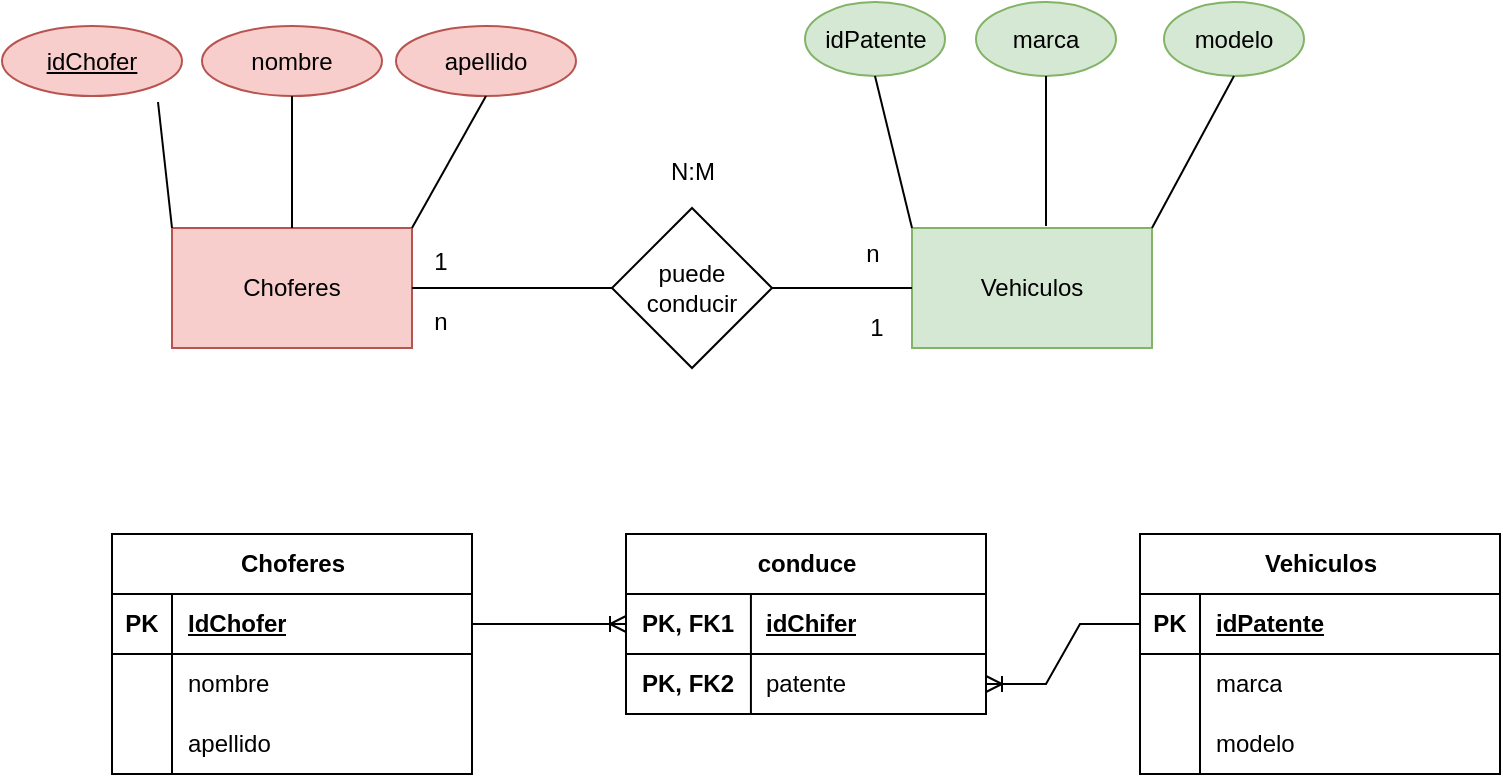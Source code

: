 <mxfile version="24.7.7">
  <diagram name="Página-1" id="TBBgEe3Ka3k2Y2qMjduV">
    <mxGraphModel dx="1113" dy="1130" grid="0" gridSize="10" guides="1" tooltips="1" connect="1" arrows="1" fold="1" page="0" pageScale="1" pageWidth="827" pageHeight="1169" math="0" shadow="0">
      <root>
        <mxCell id="0" />
        <mxCell id="1" parent="0" />
        <mxCell id="YMho0JJOw_7N-HE18doq-2" value="Choferes" style="rounded=0;whiteSpace=wrap;html=1;fillColor=#f8cecc;strokeColor=#b85450;" parent="1" vertex="1">
          <mxGeometry x="-17" y="85" width="120" height="60" as="geometry" />
        </mxCell>
        <mxCell id="YMho0JJOw_7N-HE18doq-5" value="Vehiculos" style="rounded=0;whiteSpace=wrap;html=1;fillColor=#d5e8d4;strokeColor=#82b366;" parent="1" vertex="1">
          <mxGeometry x="353" y="85" width="120" height="60" as="geometry" />
        </mxCell>
        <mxCell id="YMho0JJOw_7N-HE18doq-6" value="&lt;u&gt;idChofer&lt;/u&gt;" style="ellipse;whiteSpace=wrap;html=1;fillColor=#f8cecc;strokeColor=#b85450;" parent="1" vertex="1">
          <mxGeometry x="-102" y="-16" width="90" height="35" as="geometry" />
        </mxCell>
        <mxCell id="YMho0JJOw_7N-HE18doq-7" value="nombre" style="ellipse;whiteSpace=wrap;html=1;fillColor=#f8cecc;strokeColor=#b85450;" parent="1" vertex="1">
          <mxGeometry x="-2" y="-16" width="90" height="35" as="geometry" />
        </mxCell>
        <mxCell id="YMho0JJOw_7N-HE18doq-9" value="apellido" style="ellipse;whiteSpace=wrap;html=1;fillColor=#f8cecc;strokeColor=#b85450;" parent="1" vertex="1">
          <mxGeometry x="95" y="-16" width="90" height="35" as="geometry" />
        </mxCell>
        <mxCell id="YMho0JJOw_7N-HE18doq-13" value="" style="endArrow=none;html=1;rounded=0;entryX=0;entryY=0;entryDx=0;entryDy=0;" parent="1" target="YMho0JJOw_7N-HE18doq-2" edge="1">
          <mxGeometry width="50" height="50" relative="1" as="geometry">
            <mxPoint x="-24" y="22" as="sourcePoint" />
            <mxPoint x="44" y="85" as="targetPoint" />
          </mxGeometry>
        </mxCell>
        <mxCell id="YMho0JJOw_7N-HE18doq-16" value="" style="endArrow=none;html=1;rounded=0;exitX=0.5;exitY=1;exitDx=0;exitDy=0;entryX=0.5;entryY=0;entryDx=0;entryDy=0;" parent="1" source="YMho0JJOw_7N-HE18doq-7" target="YMho0JJOw_7N-HE18doq-2" edge="1">
          <mxGeometry width="50" height="50" relative="1" as="geometry">
            <mxPoint x="-14" y="32" as="sourcePoint" />
            <mxPoint x="54" y="95" as="targetPoint" />
          </mxGeometry>
        </mxCell>
        <mxCell id="YMho0JJOw_7N-HE18doq-18" value="" style="endArrow=none;html=1;rounded=0;entryX=1;entryY=0;entryDx=0;entryDy=0;exitX=0.5;exitY=1;exitDx=0;exitDy=0;" parent="1" source="YMho0JJOw_7N-HE18doq-9" target="YMho0JJOw_7N-HE18doq-2" edge="1">
          <mxGeometry width="50" height="50" relative="1" as="geometry">
            <mxPoint x="94" y="29" as="sourcePoint" />
            <mxPoint x="53" y="95" as="targetPoint" />
          </mxGeometry>
        </mxCell>
        <mxCell id="YMho0JJOw_7N-HE18doq-20" value="idPatente" style="ellipse;whiteSpace=wrap;html=1;fillColor=#d5e8d4;strokeColor=#82b366;" parent="1" vertex="1">
          <mxGeometry x="299.5" y="-28" width="70" height="37" as="geometry" />
        </mxCell>
        <mxCell id="YMho0JJOw_7N-HE18doq-25" value="" style="endArrow=none;html=1;rounded=0;entryX=0.5;entryY=1;entryDx=0;entryDy=0;exitX=0;exitY=0;exitDx=0;exitDy=0;" parent="1" source="YMho0JJOw_7N-HE18doq-5" target="YMho0JJOw_7N-HE18doq-20" edge="1">
          <mxGeometry width="50" height="50" relative="1" as="geometry">
            <mxPoint x="415" y="81" as="sourcePoint" />
            <mxPoint x="225" y="69" as="targetPoint" />
          </mxGeometry>
        </mxCell>
        <mxCell id="YMho0JJOw_7N-HE18doq-27" value="marca" style="ellipse;whiteSpace=wrap;html=1;fillColor=#d5e8d4;strokeColor=#82b366;" parent="1" vertex="1">
          <mxGeometry x="385" y="-28" width="70" height="37" as="geometry" />
        </mxCell>
        <mxCell id="YMho0JJOw_7N-HE18doq-28" value="modelo" style="ellipse;whiteSpace=wrap;html=1;fillColor=#d5e8d4;strokeColor=#82b366;" parent="1" vertex="1">
          <mxGeometry x="479" y="-28" width="70" height="37" as="geometry" />
        </mxCell>
        <mxCell id="YMho0JJOw_7N-HE18doq-31" value="" style="endArrow=none;html=1;rounded=0;entryX=0.5;entryY=1;entryDx=0;entryDy=0;" parent="1" target="YMho0JJOw_7N-HE18doq-27" edge="1">
          <mxGeometry width="50" height="50" relative="1" as="geometry">
            <mxPoint x="420" y="84" as="sourcePoint" />
            <mxPoint x="362" y="19" as="targetPoint" />
          </mxGeometry>
        </mxCell>
        <mxCell id="YMho0JJOw_7N-HE18doq-32" value="" style="endArrow=none;html=1;rounded=0;entryX=0.5;entryY=1;entryDx=0;entryDy=0;exitX=1;exitY=0;exitDx=0;exitDy=0;" parent="1" source="YMho0JJOw_7N-HE18doq-5" target="YMho0JJOw_7N-HE18doq-28" edge="1">
          <mxGeometry width="50" height="50" relative="1" as="geometry">
            <mxPoint x="435" y="101" as="sourcePoint" />
            <mxPoint x="444" y="19" as="targetPoint" />
          </mxGeometry>
        </mxCell>
        <mxCell id="YMho0JJOw_7N-HE18doq-35" value="puede&lt;div&gt;conducir&lt;/div&gt;" style="rhombus;whiteSpace=wrap;html=1;" parent="1" vertex="1">
          <mxGeometry x="203" y="75" width="80" height="80" as="geometry" />
        </mxCell>
        <mxCell id="YMho0JJOw_7N-HE18doq-36" value="" style="endArrow=none;html=1;rounded=0;entryX=0;entryY=0.5;entryDx=0;entryDy=0;exitX=1;exitY=0.5;exitDx=0;exitDy=0;" parent="1" source="YMho0JJOw_7N-HE18doq-35" target="YMho0JJOw_7N-HE18doq-5" edge="1">
          <mxGeometry width="50" height="50" relative="1" as="geometry">
            <mxPoint x="217" y="131" as="sourcePoint" />
            <mxPoint x="267" y="81" as="targetPoint" />
          </mxGeometry>
        </mxCell>
        <mxCell id="YMho0JJOw_7N-HE18doq-37" value="" style="endArrow=none;html=1;rounded=0;entryX=0;entryY=0.5;entryDx=0;entryDy=0;exitX=1;exitY=0.5;exitDx=0;exitDy=0;" parent="1" source="YMho0JJOw_7N-HE18doq-2" target="YMho0JJOw_7N-HE18doq-35" edge="1">
          <mxGeometry width="50" height="50" relative="1" as="geometry">
            <mxPoint x="217" y="131" as="sourcePoint" />
            <mxPoint x="267" y="81" as="targetPoint" />
          </mxGeometry>
        </mxCell>
        <mxCell id="YMho0JJOw_7N-HE18doq-39" value="1" style="text;html=1;align=center;verticalAlign=middle;resizable=0;points=[];autosize=1;strokeColor=none;fillColor=none;" parent="1" vertex="1">
          <mxGeometry x="104" y="89" width="25" height="26" as="geometry" />
        </mxCell>
        <mxCell id="YMho0JJOw_7N-HE18doq-40" value="n" style="text;html=1;align=center;verticalAlign=middle;resizable=0;points=[];autosize=1;strokeColor=none;fillColor=none;" parent="1" vertex="1">
          <mxGeometry x="320" y="85" width="25" height="26" as="geometry" />
        </mxCell>
        <mxCell id="YMho0JJOw_7N-HE18doq-42" value="1" style="text;html=1;align=center;verticalAlign=middle;resizable=0;points=[];autosize=1;strokeColor=none;fillColor=none;" parent="1" vertex="1">
          <mxGeometry x="322" y="122" width="25" height="26" as="geometry" />
        </mxCell>
        <mxCell id="YMho0JJOw_7N-HE18doq-43" value="n" style="text;html=1;align=center;verticalAlign=middle;resizable=0;points=[];autosize=1;strokeColor=none;fillColor=none;" parent="1" vertex="1">
          <mxGeometry x="104" y="119" width="25" height="26" as="geometry" />
        </mxCell>
        <mxCell id="YMho0JJOw_7N-HE18doq-45" value="N:M" style="text;html=1;align=center;verticalAlign=middle;resizable=0;points=[];autosize=1;strokeColor=none;fillColor=none;" parent="1" vertex="1">
          <mxGeometry x="223" y="44" width="40" height="26" as="geometry" />
        </mxCell>
        <mxCell id="h-eQrX3LrTF7_GnmqpVX-28" value="Choferes" style="shape=table;startSize=30;container=1;collapsible=1;childLayout=tableLayout;fixedRows=1;rowLines=0;fontStyle=1;align=center;resizeLast=1;html=1;" vertex="1" parent="1">
          <mxGeometry x="-47" y="238" width="180" height="120" as="geometry" />
        </mxCell>
        <mxCell id="h-eQrX3LrTF7_GnmqpVX-29" value="" style="shape=tableRow;horizontal=0;startSize=0;swimlaneHead=0;swimlaneBody=0;fillColor=none;collapsible=0;dropTarget=0;points=[[0,0.5],[1,0.5]];portConstraint=eastwest;top=0;left=0;right=0;bottom=1;" vertex="1" parent="h-eQrX3LrTF7_GnmqpVX-28">
          <mxGeometry y="30" width="180" height="30" as="geometry" />
        </mxCell>
        <mxCell id="h-eQrX3LrTF7_GnmqpVX-30" value="PK" style="shape=partialRectangle;connectable=0;fillColor=none;top=0;left=0;bottom=0;right=0;fontStyle=1;overflow=hidden;whiteSpace=wrap;html=1;" vertex="1" parent="h-eQrX3LrTF7_GnmqpVX-29">
          <mxGeometry width="30" height="30" as="geometry">
            <mxRectangle width="30" height="30" as="alternateBounds" />
          </mxGeometry>
        </mxCell>
        <mxCell id="h-eQrX3LrTF7_GnmqpVX-31" value="IdChofer" style="shape=partialRectangle;connectable=0;fillColor=none;top=0;left=0;bottom=0;right=0;align=left;spacingLeft=6;fontStyle=5;overflow=hidden;whiteSpace=wrap;html=1;" vertex="1" parent="h-eQrX3LrTF7_GnmqpVX-29">
          <mxGeometry x="30" width="150" height="30" as="geometry">
            <mxRectangle width="150" height="30" as="alternateBounds" />
          </mxGeometry>
        </mxCell>
        <mxCell id="h-eQrX3LrTF7_GnmqpVX-32" value="" style="shape=tableRow;horizontal=0;startSize=0;swimlaneHead=0;swimlaneBody=0;fillColor=none;collapsible=0;dropTarget=0;points=[[0,0.5],[1,0.5]];portConstraint=eastwest;top=0;left=0;right=0;bottom=0;" vertex="1" parent="h-eQrX3LrTF7_GnmqpVX-28">
          <mxGeometry y="60" width="180" height="30" as="geometry" />
        </mxCell>
        <mxCell id="h-eQrX3LrTF7_GnmqpVX-33" value="" style="shape=partialRectangle;connectable=0;fillColor=none;top=0;left=0;bottom=0;right=0;editable=1;overflow=hidden;whiteSpace=wrap;html=1;" vertex="1" parent="h-eQrX3LrTF7_GnmqpVX-32">
          <mxGeometry width="30" height="30" as="geometry">
            <mxRectangle width="30" height="30" as="alternateBounds" />
          </mxGeometry>
        </mxCell>
        <mxCell id="h-eQrX3LrTF7_GnmqpVX-34" value="nombre&lt;span style=&quot;white-space: pre;&quot;&gt;&#x9;&lt;/span&gt;" style="shape=partialRectangle;connectable=0;fillColor=none;top=0;left=0;bottom=0;right=0;align=left;spacingLeft=6;overflow=hidden;whiteSpace=wrap;html=1;" vertex="1" parent="h-eQrX3LrTF7_GnmqpVX-32">
          <mxGeometry x="30" width="150" height="30" as="geometry">
            <mxRectangle width="150" height="30" as="alternateBounds" />
          </mxGeometry>
        </mxCell>
        <mxCell id="h-eQrX3LrTF7_GnmqpVX-35" value="" style="shape=tableRow;horizontal=0;startSize=0;swimlaneHead=0;swimlaneBody=0;fillColor=none;collapsible=0;dropTarget=0;points=[[0,0.5],[1,0.5]];portConstraint=eastwest;top=0;left=0;right=0;bottom=0;" vertex="1" parent="h-eQrX3LrTF7_GnmqpVX-28">
          <mxGeometry y="90" width="180" height="30" as="geometry" />
        </mxCell>
        <mxCell id="h-eQrX3LrTF7_GnmqpVX-36" value="" style="shape=partialRectangle;connectable=0;fillColor=none;top=0;left=0;bottom=0;right=0;editable=1;overflow=hidden;whiteSpace=wrap;html=1;" vertex="1" parent="h-eQrX3LrTF7_GnmqpVX-35">
          <mxGeometry width="30" height="30" as="geometry">
            <mxRectangle width="30" height="30" as="alternateBounds" />
          </mxGeometry>
        </mxCell>
        <mxCell id="h-eQrX3LrTF7_GnmqpVX-37" value="apellido" style="shape=partialRectangle;connectable=0;fillColor=none;top=0;left=0;bottom=0;right=0;align=left;spacingLeft=6;overflow=hidden;whiteSpace=wrap;html=1;" vertex="1" parent="h-eQrX3LrTF7_GnmqpVX-35">
          <mxGeometry x="30" width="150" height="30" as="geometry">
            <mxRectangle width="150" height="30" as="alternateBounds" />
          </mxGeometry>
        </mxCell>
        <mxCell id="h-eQrX3LrTF7_GnmqpVX-41" value="conduce" style="shape=table;startSize=30;container=1;collapsible=1;childLayout=tableLayout;fixedRows=1;rowLines=0;fontStyle=1;align=center;resizeLast=1;html=1;" vertex="1" parent="1">
          <mxGeometry x="210" y="238" width="180" height="90" as="geometry" />
        </mxCell>
        <mxCell id="h-eQrX3LrTF7_GnmqpVX-42" value="" style="shape=tableRow;horizontal=0;startSize=0;swimlaneHead=0;swimlaneBody=0;fillColor=none;collapsible=0;dropTarget=0;points=[[0,0.5],[1,0.5]];portConstraint=eastwest;top=0;left=0;right=0;bottom=1;" vertex="1" parent="h-eQrX3LrTF7_GnmqpVX-41">
          <mxGeometry y="30" width="180" height="30" as="geometry" />
        </mxCell>
        <mxCell id="h-eQrX3LrTF7_GnmqpVX-43" value="PK, FK1" style="shape=partialRectangle;connectable=0;fillColor=none;top=0;left=0;bottom=0;right=0;fontStyle=1;overflow=hidden;whiteSpace=wrap;html=1;" vertex="1" parent="h-eQrX3LrTF7_GnmqpVX-42">
          <mxGeometry width="62.458" height="30" as="geometry">
            <mxRectangle width="62.458" height="30" as="alternateBounds" />
          </mxGeometry>
        </mxCell>
        <mxCell id="h-eQrX3LrTF7_GnmqpVX-44" value="idChifer" style="shape=partialRectangle;connectable=0;fillColor=none;top=0;left=0;bottom=0;right=0;align=left;spacingLeft=6;fontStyle=5;overflow=hidden;whiteSpace=wrap;html=1;" vertex="1" parent="h-eQrX3LrTF7_GnmqpVX-42">
          <mxGeometry x="62.458" width="117.542" height="30" as="geometry">
            <mxRectangle width="117.542" height="30" as="alternateBounds" />
          </mxGeometry>
        </mxCell>
        <mxCell id="h-eQrX3LrTF7_GnmqpVX-45" value="" style="shape=tableRow;horizontal=0;startSize=0;swimlaneHead=0;swimlaneBody=0;fillColor=none;collapsible=0;dropTarget=0;points=[[0,0.5],[1,0.5]];portConstraint=eastwest;top=0;left=0;right=0;bottom=0;" vertex="1" parent="h-eQrX3LrTF7_GnmqpVX-41">
          <mxGeometry y="60" width="180" height="30" as="geometry" />
        </mxCell>
        <mxCell id="h-eQrX3LrTF7_GnmqpVX-46" value="&lt;b&gt;PK, FK2&lt;/b&gt;" style="shape=partialRectangle;connectable=0;fillColor=none;top=0;left=0;bottom=0;right=0;editable=1;overflow=hidden;whiteSpace=wrap;html=1;" vertex="1" parent="h-eQrX3LrTF7_GnmqpVX-45">
          <mxGeometry width="62.458" height="30" as="geometry">
            <mxRectangle width="62.458" height="30" as="alternateBounds" />
          </mxGeometry>
        </mxCell>
        <mxCell id="h-eQrX3LrTF7_GnmqpVX-47" value="patente" style="shape=partialRectangle;connectable=0;fillColor=none;top=0;left=0;bottom=0;right=0;align=left;spacingLeft=6;overflow=hidden;whiteSpace=wrap;html=1;" vertex="1" parent="h-eQrX3LrTF7_GnmqpVX-45">
          <mxGeometry x="62.458" width="117.542" height="30" as="geometry">
            <mxRectangle width="117.542" height="30" as="alternateBounds" />
          </mxGeometry>
        </mxCell>
        <mxCell id="h-eQrX3LrTF7_GnmqpVX-52" value="Vehiculos" style="shape=table;startSize=30;container=1;collapsible=1;childLayout=tableLayout;fixedRows=1;rowLines=0;fontStyle=1;align=center;resizeLast=1;html=1;" vertex="1" parent="1">
          <mxGeometry x="467" y="238" width="180" height="120" as="geometry" />
        </mxCell>
        <mxCell id="h-eQrX3LrTF7_GnmqpVX-53" value="" style="shape=tableRow;horizontal=0;startSize=0;swimlaneHead=0;swimlaneBody=0;fillColor=none;collapsible=0;dropTarget=0;points=[[0,0.5],[1,0.5]];portConstraint=eastwest;top=0;left=0;right=0;bottom=1;" vertex="1" parent="h-eQrX3LrTF7_GnmqpVX-52">
          <mxGeometry y="30" width="180" height="30" as="geometry" />
        </mxCell>
        <mxCell id="h-eQrX3LrTF7_GnmqpVX-54" value="PK" style="shape=partialRectangle;connectable=0;fillColor=none;top=0;left=0;bottom=0;right=0;fontStyle=1;overflow=hidden;whiteSpace=wrap;html=1;" vertex="1" parent="h-eQrX3LrTF7_GnmqpVX-53">
          <mxGeometry width="30" height="30" as="geometry">
            <mxRectangle width="30" height="30" as="alternateBounds" />
          </mxGeometry>
        </mxCell>
        <mxCell id="h-eQrX3LrTF7_GnmqpVX-55" value="idPatente" style="shape=partialRectangle;connectable=0;fillColor=none;top=0;left=0;bottom=0;right=0;align=left;spacingLeft=6;fontStyle=5;overflow=hidden;whiteSpace=wrap;html=1;" vertex="1" parent="h-eQrX3LrTF7_GnmqpVX-53">
          <mxGeometry x="30" width="150" height="30" as="geometry">
            <mxRectangle width="150" height="30" as="alternateBounds" />
          </mxGeometry>
        </mxCell>
        <mxCell id="h-eQrX3LrTF7_GnmqpVX-56" value="" style="shape=tableRow;horizontal=0;startSize=0;swimlaneHead=0;swimlaneBody=0;fillColor=none;collapsible=0;dropTarget=0;points=[[0,0.5],[1,0.5]];portConstraint=eastwest;top=0;left=0;right=0;bottom=0;" vertex="1" parent="h-eQrX3LrTF7_GnmqpVX-52">
          <mxGeometry y="60" width="180" height="30" as="geometry" />
        </mxCell>
        <mxCell id="h-eQrX3LrTF7_GnmqpVX-57" value="" style="shape=partialRectangle;connectable=0;fillColor=none;top=0;left=0;bottom=0;right=0;editable=1;overflow=hidden;whiteSpace=wrap;html=1;" vertex="1" parent="h-eQrX3LrTF7_GnmqpVX-56">
          <mxGeometry width="30" height="30" as="geometry">
            <mxRectangle width="30" height="30" as="alternateBounds" />
          </mxGeometry>
        </mxCell>
        <mxCell id="h-eQrX3LrTF7_GnmqpVX-58" value="marca" style="shape=partialRectangle;connectable=0;fillColor=none;top=0;left=0;bottom=0;right=0;align=left;spacingLeft=6;overflow=hidden;whiteSpace=wrap;html=1;" vertex="1" parent="h-eQrX3LrTF7_GnmqpVX-56">
          <mxGeometry x="30" width="150" height="30" as="geometry">
            <mxRectangle width="150" height="30" as="alternateBounds" />
          </mxGeometry>
        </mxCell>
        <mxCell id="h-eQrX3LrTF7_GnmqpVX-59" value="" style="shape=tableRow;horizontal=0;startSize=0;swimlaneHead=0;swimlaneBody=0;fillColor=none;collapsible=0;dropTarget=0;points=[[0,0.5],[1,0.5]];portConstraint=eastwest;top=0;left=0;right=0;bottom=0;" vertex="1" parent="h-eQrX3LrTF7_GnmqpVX-52">
          <mxGeometry y="90" width="180" height="30" as="geometry" />
        </mxCell>
        <mxCell id="h-eQrX3LrTF7_GnmqpVX-60" value="" style="shape=partialRectangle;connectable=0;fillColor=none;top=0;left=0;bottom=0;right=0;editable=1;overflow=hidden;whiteSpace=wrap;html=1;" vertex="1" parent="h-eQrX3LrTF7_GnmqpVX-59">
          <mxGeometry width="30" height="30" as="geometry">
            <mxRectangle width="30" height="30" as="alternateBounds" />
          </mxGeometry>
        </mxCell>
        <mxCell id="h-eQrX3LrTF7_GnmqpVX-61" value="modelo" style="shape=partialRectangle;connectable=0;fillColor=none;top=0;left=0;bottom=0;right=0;align=left;spacingLeft=6;overflow=hidden;whiteSpace=wrap;html=1;" vertex="1" parent="h-eQrX3LrTF7_GnmqpVX-59">
          <mxGeometry x="30" width="150" height="30" as="geometry">
            <mxRectangle width="150" height="30" as="alternateBounds" />
          </mxGeometry>
        </mxCell>
        <mxCell id="h-eQrX3LrTF7_GnmqpVX-68" value="" style="edgeStyle=entityRelationEdgeStyle;fontSize=12;html=1;endArrow=ERoneToMany;rounded=0;exitX=1;exitY=0.5;exitDx=0;exitDy=0;entryX=0;entryY=0.5;entryDx=0;entryDy=0;" edge="1" parent="1" source="h-eQrX3LrTF7_GnmqpVX-29" target="h-eQrX3LrTF7_GnmqpVX-42">
          <mxGeometry width="100" height="100" relative="1" as="geometry">
            <mxPoint x="204" y="278" as="sourcePoint" />
            <mxPoint x="304" y="178" as="targetPoint" />
            <Array as="points">
              <mxPoint x="198" y="283" />
            </Array>
          </mxGeometry>
        </mxCell>
        <mxCell id="h-eQrX3LrTF7_GnmqpVX-70" value="" style="edgeStyle=entityRelationEdgeStyle;fontSize=12;html=1;endArrow=ERoneToMany;rounded=0;exitX=0;exitY=0.5;exitDx=0;exitDy=0;entryX=1;entryY=0.5;entryDx=0;entryDy=0;" edge="1" parent="1" source="h-eQrX3LrTF7_GnmqpVX-53" target="h-eQrX3LrTF7_GnmqpVX-45">
          <mxGeometry width="100" height="100" relative="1" as="geometry">
            <mxPoint x="369.5" y="443" as="sourcePoint" />
            <mxPoint x="446.5" y="443" as="targetPoint" />
            <Array as="points">
              <mxPoint x="434.5" y="443" />
            </Array>
          </mxGeometry>
        </mxCell>
      </root>
    </mxGraphModel>
  </diagram>
</mxfile>
